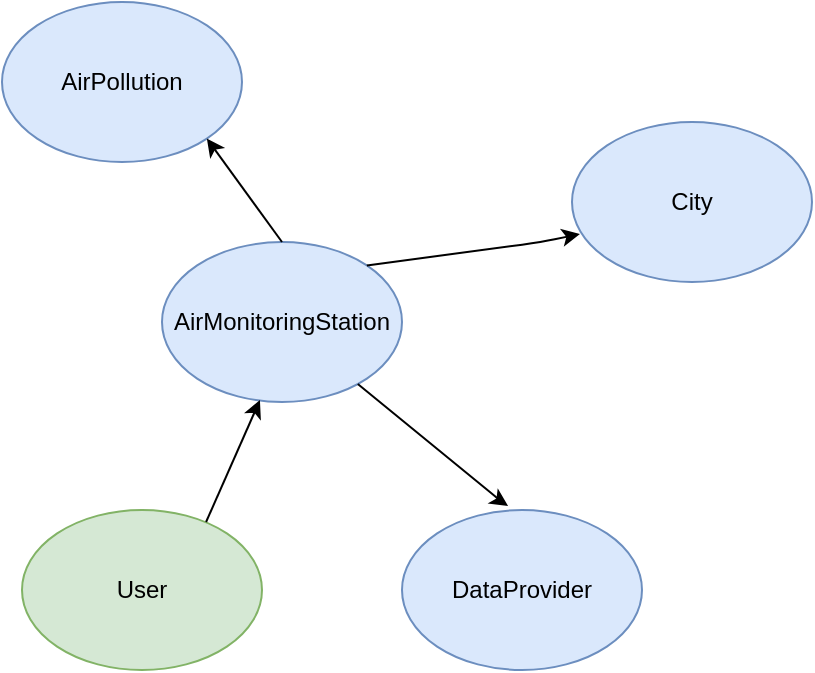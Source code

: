 <mxfile version="14.6.1" type="device"><diagram id="ApX5JLMxndfBTvwCuYk7" name="Page-1"><mxGraphModel dx="1422" dy="762" grid="1" gridSize="10" guides="1" tooltips="1" connect="1" arrows="1" fold="1" page="1" pageScale="1" pageWidth="1169" pageHeight="827" math="0" shadow="0"><root><mxCell id="0"/><mxCell id="1" parent="0"/><mxCell id="OZZ-bTDTIZ-gRP_8dZ8z-6" value="" style="ellipse;whiteSpace=wrap;html=1;fillColor=#dae8fc;strokeColor=#6c8ebf;" parent="1" vertex="1"><mxGeometry x="260" y="200" width="120" height="80" as="geometry"/></mxCell><mxCell id="OZZ-bTDTIZ-gRP_8dZ8z-7" value="AirMonitoringStation" style="text;html=1;strokeColor=none;fillColor=none;align=center;verticalAlign=middle;whiteSpace=wrap;rounded=0;" parent="1" vertex="1"><mxGeometry x="300" y="230" width="40" height="20" as="geometry"/></mxCell><mxCell id="OZZ-bTDTIZ-gRP_8dZ8z-8" value="City" style="ellipse;whiteSpace=wrap;html=1;fillColor=#dae8fc;strokeColor=#6c8ebf;" parent="1" vertex="1"><mxGeometry x="465" y="140" width="120" height="80" as="geometry"/></mxCell><mxCell id="OZZ-bTDTIZ-gRP_8dZ8z-9" value="DataProvider" style="ellipse;whiteSpace=wrap;html=1;fillColor=#dae8fc;strokeColor=#6c8ebf;" parent="1" vertex="1"><mxGeometry x="380" y="334" width="120" height="80" as="geometry"/></mxCell><mxCell id="OZZ-bTDTIZ-gRP_8dZ8z-12" value="" style="endArrow=classic;html=1;exitX=1;exitY=0;exitDx=0;exitDy=0;entryX=0.033;entryY=0.7;entryDx=0;entryDy=0;entryPerimeter=0;" parent="1" source="OZZ-bTDTIZ-gRP_8dZ8z-6" target="OZZ-bTDTIZ-gRP_8dZ8z-8" edge="1"><mxGeometry width="50" height="50" relative="1" as="geometry"><mxPoint x="430" y="240" as="sourcePoint"/><mxPoint x="480" y="190" as="targetPoint"/><Array as="points"><mxPoint x="450" y="200"/></Array></mxGeometry></mxCell><mxCell id="OZZ-bTDTIZ-gRP_8dZ8z-13" value="" style="endArrow=classic;html=1;entryX=0.442;entryY=-0.025;entryDx=0;entryDy=0;entryPerimeter=0;" parent="1" source="OZZ-bTDTIZ-gRP_8dZ8z-6" target="OZZ-bTDTIZ-gRP_8dZ8z-9" edge="1"><mxGeometry width="50" height="50" relative="1" as="geometry"><mxPoint x="299.996" y="385.716" as="sourcePoint"/><mxPoint x="436.53" y="320" as="targetPoint"/><Array as="points"><mxPoint x="430" y="330"/></Array></mxGeometry></mxCell><mxCell id="OZZ-bTDTIZ-gRP_8dZ8z-23" value="User" style="ellipse;whiteSpace=wrap;html=1;fillColor=#d5e8d4;strokeColor=#82b366;" parent="1" vertex="1"><mxGeometry x="190" y="334" width="120" height="80" as="geometry"/></mxCell><mxCell id="OZZ-bTDTIZ-gRP_8dZ8z-24" value="" style="endArrow=classic;html=1;entryX=0.408;entryY=0.988;entryDx=0;entryDy=0;entryPerimeter=0;exitX=0.767;exitY=0.075;exitDx=0;exitDy=0;exitPerimeter=0;" parent="1" source="OZZ-bTDTIZ-gRP_8dZ8z-23" target="OZZ-bTDTIZ-gRP_8dZ8z-6" edge="1"><mxGeometry width="50" height="50" relative="1" as="geometry"><mxPoint x="160.0" y="459.999" as="sourcePoint"/><mxPoint x="354.1" y="490.99" as="targetPoint"/><Array as="points"/></mxGeometry></mxCell><mxCell id="OZZ-bTDTIZ-gRP_8dZ8z-17" value="AirPollution" style="ellipse;whiteSpace=wrap;html=1;fillColor=#dae8fc;strokeColor=#6c8ebf;" parent="1" vertex="1"><mxGeometry x="180" y="80" width="120" height="80" as="geometry"/></mxCell><mxCell id="fNudadSixy3XlZVn2sRF-2" value="" style="endArrow=classic;html=1;exitX=0.5;exitY=0;exitDx=0;exitDy=0;entryX=1;entryY=1;entryDx=0;entryDy=0;" edge="1" parent="1" source="OZZ-bTDTIZ-gRP_8dZ8z-6" target="OZZ-bTDTIZ-gRP_8dZ8z-17"><mxGeometry width="50" height="50" relative="1" as="geometry"><mxPoint x="560" y="280" as="sourcePoint"/><mxPoint x="610" y="230" as="targetPoint"/></mxGeometry></mxCell></root></mxGraphModel></diagram></mxfile>